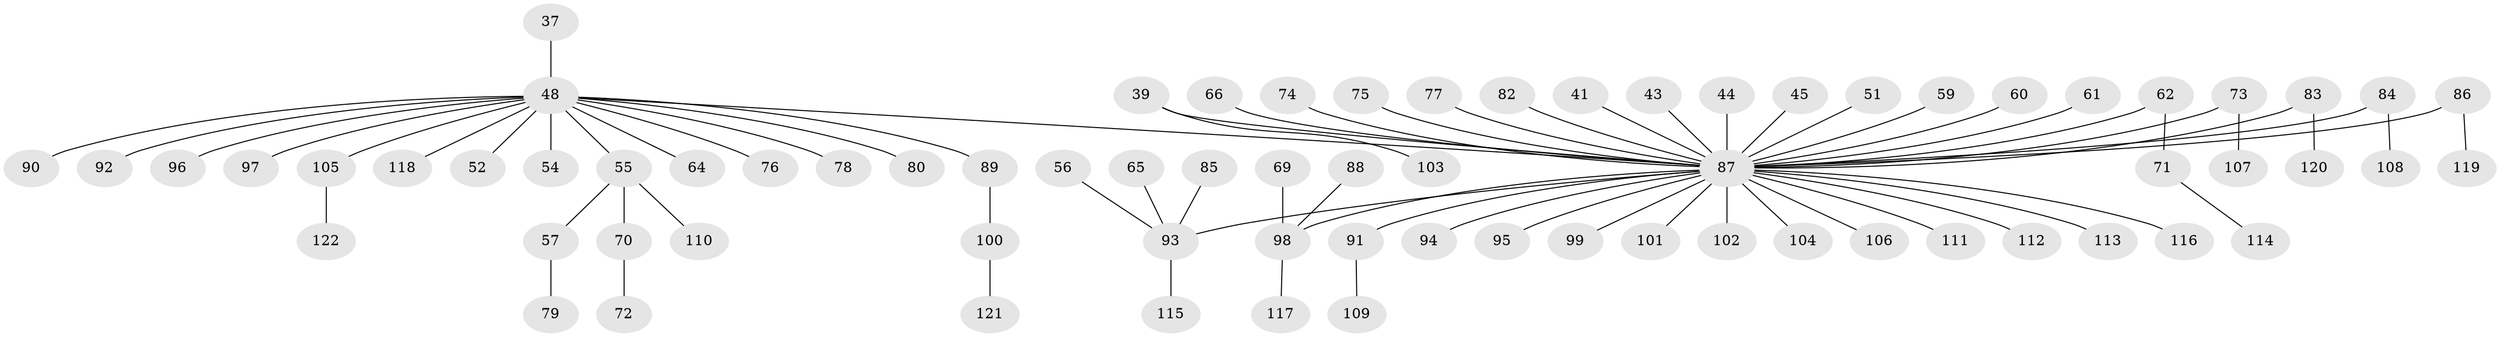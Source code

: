 // original degree distribution, {6: 0.00819672131147541, 4: 0.07377049180327869, 5: 0.06557377049180328, 2: 0.22950819672131148, 7: 0.01639344262295082, 3: 0.06557377049180328, 1: 0.5409836065573771}
// Generated by graph-tools (version 1.1) at 2025/56/03/04/25 21:56:01]
// undirected, 73 vertices, 72 edges
graph export_dot {
graph [start="1"]
  node [color=gray90,style=filled];
  37;
  39 [super="+32"];
  41;
  43;
  44;
  45;
  48 [super="+8+36+25+27+28+31"];
  51;
  52;
  54;
  55;
  56;
  57;
  59;
  60;
  61;
  62;
  64;
  65;
  66;
  69;
  70;
  71;
  72;
  73;
  74;
  75;
  76;
  77;
  78;
  79;
  80;
  82;
  83;
  84;
  85;
  86;
  87 [super="+42+63+49+29+58+46+35+81"];
  88;
  89;
  90;
  91;
  92;
  93 [super="+33+50+30+47"];
  94;
  95;
  96;
  97;
  98 [super="+68"];
  99;
  100;
  101;
  102;
  103;
  104;
  105;
  106;
  107;
  108;
  109;
  110;
  111;
  112;
  113;
  114;
  115;
  116;
  117;
  118;
  119;
  120;
  121;
  122;
  37 -- 48;
  39 -- 103;
  39 -- 87;
  41 -- 87;
  43 -- 87;
  44 -- 87;
  45 -- 87;
  48 -- 80;
  48 -- 89;
  48 -- 97;
  48 -- 118;
  48 -- 64;
  48 -- 96;
  48 -- 78;
  48 -- 52;
  48 -- 55;
  48 -- 90;
  48 -- 76;
  48 -- 105;
  48 -- 92;
  48 -- 87;
  48 -- 54;
  51 -- 87;
  55 -- 57;
  55 -- 70;
  55 -- 110;
  56 -- 93;
  57 -- 79;
  59 -- 87;
  60 -- 87;
  61 -- 87;
  62 -- 71;
  62 -- 87;
  65 -- 93;
  66 -- 87;
  69 -- 98;
  70 -- 72;
  71 -- 114;
  73 -- 107;
  73 -- 87;
  74 -- 87;
  75 -- 87;
  77 -- 87;
  82 -- 87;
  83 -- 120;
  83 -- 87;
  84 -- 108;
  84 -- 87;
  85 -- 93;
  86 -- 119;
  86 -- 87;
  87 -- 106;
  87 -- 112;
  87 -- 101;
  87 -- 93;
  87 -- 95;
  87 -- 99;
  87 -- 111;
  87 -- 113;
  87 -- 116;
  87 -- 102;
  87 -- 104;
  87 -- 91;
  87 -- 94;
  87 -- 98;
  88 -- 98;
  89 -- 100;
  91 -- 109;
  93 -- 115;
  98 -- 117;
  100 -- 121;
  105 -- 122;
}

